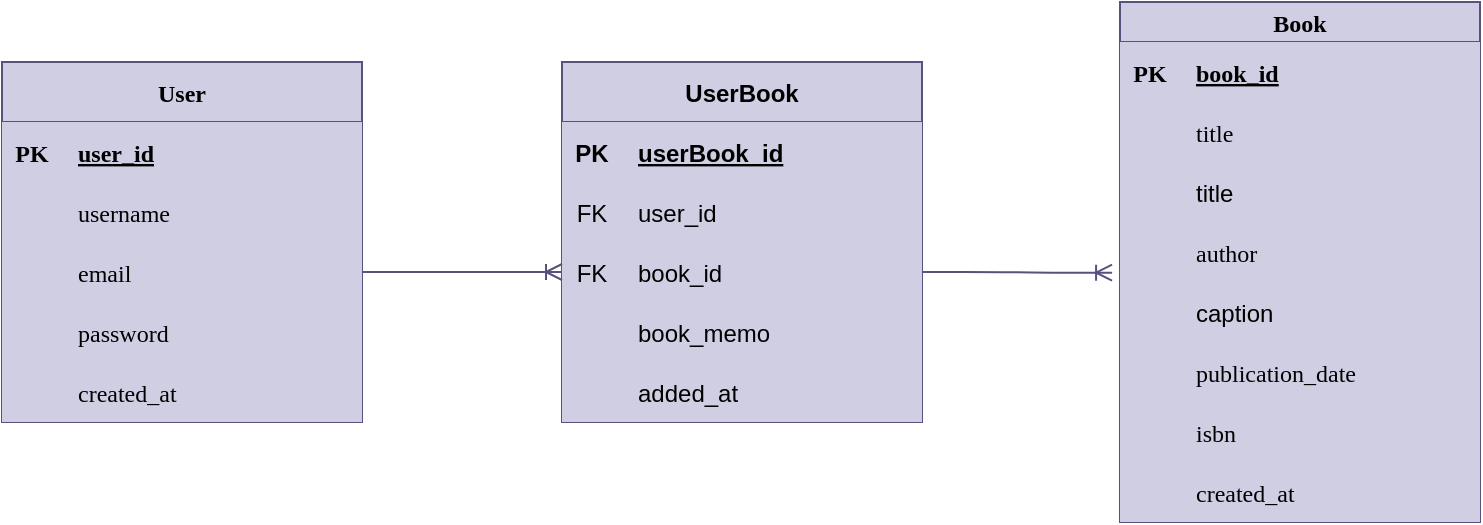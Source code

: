 <mxfile>
    <diagram id="ec3ksPPCGPsYst_Rojbd" name="ページ1">
        <mxGraphModel dx="1652" dy="320" grid="1" gridSize="10" guides="1" tooltips="1" connect="1" arrows="1" fold="1" page="1" pageScale="1" pageWidth="827" pageHeight="1169" math="0" shadow="0">
            <root>
                <mxCell id="0"/>
                <mxCell id="1" parent="0"/>
                <mxCell id="130" value="User" style="shape=table;startSize=30;container=1;collapsible=1;childLayout=tableLayout;fixedRows=1;rowLines=0;fontStyle=1;align=center;resizeLast=1;fontFamily=Verdana;fillColor=#d0cee2;strokeColor=#56517e;fontColor=#000000;" parent="1" vertex="1">
                    <mxGeometry x="-170" y="200" width="180" height="180" as="geometry"/>
                </mxCell>
                <mxCell id="131" value="" style="shape=tableRow;horizontal=0;startSize=0;swimlaneHead=0;swimlaneBody=0;fillColor=#d0cee2;collapsible=0;dropTarget=0;points=[[0,0.5],[1,0.5]];portConstraint=eastwest;top=0;left=0;right=0;bottom=1;fontFamily=Verdana;strokeColor=#56517e;fontColor=#000000;" parent="130" vertex="1">
                    <mxGeometry y="30" width="180" height="30" as="geometry"/>
                </mxCell>
                <mxCell id="132" value="PK" style="shape=partialRectangle;connectable=0;fillColor=#d0cee2;top=0;left=0;bottom=0;right=0;fontStyle=1;overflow=hidden;fontFamily=Verdana;strokeColor=#56517e;fontColor=#000000;" parent="131" vertex="1">
                    <mxGeometry width="30" height="30" as="geometry">
                        <mxRectangle width="30" height="30" as="alternateBounds"/>
                    </mxGeometry>
                </mxCell>
                <mxCell id="133" value="user_id" style="shape=partialRectangle;connectable=0;fillColor=#d0cee2;top=0;left=0;bottom=0;right=0;align=left;spacingLeft=6;fontStyle=5;overflow=hidden;fontFamily=Verdana;strokeColor=#56517e;fontColor=#000000;" parent="131" vertex="1">
                    <mxGeometry x="30" width="150" height="30" as="geometry">
                        <mxRectangle width="150" height="30" as="alternateBounds"/>
                    </mxGeometry>
                </mxCell>
                <mxCell id="134" value="" style="shape=tableRow;horizontal=0;startSize=0;swimlaneHead=0;swimlaneBody=0;fillColor=#d0cee2;collapsible=0;dropTarget=0;points=[[0,0.5],[1,0.5]];portConstraint=eastwest;top=0;left=0;right=0;bottom=0;fontFamily=Verdana;strokeColor=#56517e;fontColor=#000000;" parent="130" vertex="1">
                    <mxGeometry y="60" width="180" height="30" as="geometry"/>
                </mxCell>
                <mxCell id="135" value="" style="shape=partialRectangle;connectable=0;fillColor=#d0cee2;top=0;left=0;bottom=0;right=0;editable=1;overflow=hidden;fontFamily=Verdana;strokeColor=#56517e;fontColor=#000000;" parent="134" vertex="1">
                    <mxGeometry width="30" height="30" as="geometry">
                        <mxRectangle width="30" height="30" as="alternateBounds"/>
                    </mxGeometry>
                </mxCell>
                <mxCell id="136" value="username" style="shape=partialRectangle;connectable=0;fillColor=#d0cee2;top=0;left=0;bottom=0;right=0;align=left;spacingLeft=6;overflow=hidden;fontFamily=Verdana;strokeColor=#56517e;fontColor=#000000;" parent="134" vertex="1">
                    <mxGeometry x="30" width="150" height="30" as="geometry">
                        <mxRectangle width="150" height="30" as="alternateBounds"/>
                    </mxGeometry>
                </mxCell>
                <mxCell id="137" value="" style="shape=tableRow;horizontal=0;startSize=0;swimlaneHead=0;swimlaneBody=0;fillColor=#d0cee2;collapsible=0;dropTarget=0;points=[[0,0.5],[1,0.5]];portConstraint=eastwest;top=0;left=0;right=0;bottom=0;fontFamily=Verdana;strokeColor=#56517e;fontColor=#000000;" parent="130" vertex="1">
                    <mxGeometry y="90" width="180" height="30" as="geometry"/>
                </mxCell>
                <mxCell id="138" value="" style="shape=partialRectangle;connectable=0;fillColor=#d0cee2;top=0;left=0;bottom=0;right=0;editable=1;overflow=hidden;fontFamily=Verdana;strokeColor=#56517e;fontColor=#000000;" parent="137" vertex="1">
                    <mxGeometry width="30" height="30" as="geometry">
                        <mxRectangle width="30" height="30" as="alternateBounds"/>
                    </mxGeometry>
                </mxCell>
                <mxCell id="139" value="email" style="shape=partialRectangle;connectable=0;fillColor=#d0cee2;top=0;left=0;bottom=0;right=0;align=left;spacingLeft=6;overflow=hidden;fontFamily=Verdana;strokeColor=#56517e;fontColor=#000000;" parent="137" vertex="1">
                    <mxGeometry x="30" width="150" height="30" as="geometry">
                        <mxRectangle width="150" height="30" as="alternateBounds"/>
                    </mxGeometry>
                </mxCell>
                <mxCell id="140" value="" style="shape=tableRow;horizontal=0;startSize=0;swimlaneHead=0;swimlaneBody=0;fillColor=#d0cee2;collapsible=0;dropTarget=0;points=[[0,0.5],[1,0.5]];portConstraint=eastwest;top=0;left=0;right=0;bottom=0;fontFamily=Verdana;strokeColor=#56517e;fontColor=#000000;" parent="130" vertex="1">
                    <mxGeometry y="120" width="180" height="30" as="geometry"/>
                </mxCell>
                <mxCell id="141" value="" style="shape=partialRectangle;connectable=0;fillColor=#d0cee2;top=0;left=0;bottom=0;right=0;editable=1;overflow=hidden;fontFamily=Verdana;strokeColor=#56517e;fontColor=#000000;" parent="140" vertex="1">
                    <mxGeometry width="30" height="30" as="geometry">
                        <mxRectangle width="30" height="30" as="alternateBounds"/>
                    </mxGeometry>
                </mxCell>
                <mxCell id="142" value="password" style="shape=partialRectangle;connectable=0;fillColor=#d0cee2;top=0;left=0;bottom=0;right=0;align=left;spacingLeft=6;overflow=hidden;fontFamily=Verdana;strokeColor=#56517e;fontColor=#000000;" parent="140" vertex="1">
                    <mxGeometry x="30" width="150" height="30" as="geometry">
                        <mxRectangle width="150" height="30" as="alternateBounds"/>
                    </mxGeometry>
                </mxCell>
                <mxCell id="144" value="" style="shape=tableRow;horizontal=0;startSize=0;swimlaneHead=0;swimlaneBody=0;fillColor=#d0cee2;collapsible=0;dropTarget=0;points=[[0,0.5],[1,0.5]];portConstraint=eastwest;top=0;left=0;right=0;bottom=0;fontFamily=Verdana;strokeColor=#56517e;fontColor=#000000;" parent="130" vertex="1">
                    <mxGeometry y="150" width="180" height="30" as="geometry"/>
                </mxCell>
                <mxCell id="145" value="" style="shape=partialRectangle;connectable=0;fillColor=#d0cee2;top=0;left=0;bottom=0;right=0;editable=1;overflow=hidden;fontFamily=Verdana;strokeColor=#56517e;fontColor=#000000;" parent="144" vertex="1">
                    <mxGeometry width="30" height="30" as="geometry">
                        <mxRectangle width="30" height="30" as="alternateBounds"/>
                    </mxGeometry>
                </mxCell>
                <mxCell id="146" value="created_at" style="shape=partialRectangle;connectable=0;fillColor=#d0cee2;top=0;left=0;bottom=0;right=0;align=left;spacingLeft=6;overflow=hidden;fontFamily=Verdana;strokeColor=#56517e;fontColor=#000000;" parent="144" vertex="1">
                    <mxGeometry x="30" width="150" height="30" as="geometry">
                        <mxRectangle width="150" height="30" as="alternateBounds"/>
                    </mxGeometry>
                </mxCell>
                <mxCell id="147" value="Book" style="shape=table;startSize=20;container=1;collapsible=1;childLayout=tableLayout;fixedRows=1;rowLines=0;fontStyle=1;align=center;resizeLast=1;fontFamily=Verdana;fillStyle=auto;swimlaneFillColor=default;fillColor=#d0cee2;strokeColor=#56517e;fontColor=#000000;" parent="1" vertex="1">
                    <mxGeometry x="389" y="170" width="180" height="260" as="geometry"/>
                </mxCell>
                <mxCell id="148" value="" style="shape=tableRow;horizontal=0;startSize=0;swimlaneHead=0;swimlaneBody=0;fillColor=#d0cee2;collapsible=0;dropTarget=0;points=[[0,0.5],[1,0.5]];portConstraint=eastwest;top=0;left=0;right=0;bottom=1;fontFamily=Verdana;strokeColor=#56517e;fontColor=#000000;" parent="147" vertex="1">
                    <mxGeometry y="20" width="180" height="30" as="geometry"/>
                </mxCell>
                <mxCell id="149" value="PK" style="shape=partialRectangle;connectable=0;fillColor=#d0cee2;top=0;left=0;bottom=0;right=0;fontStyle=1;overflow=hidden;fontFamily=Verdana;strokeColor=#56517e;fontColor=#000000;" parent="148" vertex="1">
                    <mxGeometry width="30" height="30" as="geometry">
                        <mxRectangle width="30" height="30" as="alternateBounds"/>
                    </mxGeometry>
                </mxCell>
                <mxCell id="150" value="book_id" style="shape=partialRectangle;connectable=0;fillColor=#d0cee2;top=0;left=0;bottom=0;right=0;align=left;spacingLeft=6;fontStyle=5;overflow=hidden;fontFamily=Verdana;strokeColor=#56517e;fontColor=#000000;" parent="148" vertex="1">
                    <mxGeometry x="30" width="150" height="30" as="geometry">
                        <mxRectangle width="150" height="30" as="alternateBounds"/>
                    </mxGeometry>
                </mxCell>
                <mxCell id="151" value="" style="shape=tableRow;horizontal=0;startSize=0;swimlaneHead=0;swimlaneBody=0;fillColor=#d0cee2;collapsible=0;dropTarget=0;points=[[0,0.5],[1,0.5]];portConstraint=eastwest;top=0;left=0;right=0;bottom=0;fontFamily=Verdana;strokeColor=#56517e;fontColor=#000000;" parent="147" vertex="1">
                    <mxGeometry y="50" width="180" height="30" as="geometry"/>
                </mxCell>
                <mxCell id="152" value="" style="shape=partialRectangle;connectable=0;fillColor=#d0cee2;top=0;left=0;bottom=0;right=0;editable=1;overflow=hidden;fontFamily=Verdana;strokeColor=#56517e;fontColor=#000000;" parent="151" vertex="1">
                    <mxGeometry width="30" height="30" as="geometry">
                        <mxRectangle width="30" height="30" as="alternateBounds"/>
                    </mxGeometry>
                </mxCell>
                <mxCell id="153" value="title" style="shape=partialRectangle;connectable=0;fillColor=#d0cee2;top=0;left=0;bottom=0;right=0;align=left;spacingLeft=6;overflow=hidden;fontFamily=Verdana;strokeColor=#56517e;fontColor=#000000;" parent="151" vertex="1">
                    <mxGeometry x="30" width="150" height="30" as="geometry">
                        <mxRectangle width="150" height="30" as="alternateBounds"/>
                    </mxGeometry>
                </mxCell>
                <mxCell id="175" value="" style="shape=tableRow;horizontal=0;startSize=0;swimlaneHead=0;swimlaneBody=0;fillColor=#d0cee2;collapsible=0;dropTarget=0;points=[[0,0.5],[1,0.5]];portConstraint=eastwest;top=0;left=0;right=0;bottom=0;strokeColor=#56517e;fontColor=#000000;" parent="147" vertex="1">
                    <mxGeometry y="80" width="180" height="30" as="geometry"/>
                </mxCell>
                <mxCell id="176" value="" style="shape=partialRectangle;connectable=0;fillColor=#d0cee2;top=0;left=0;bottom=0;right=0;editable=1;overflow=hidden;strokeColor=#56517e;fontColor=#000000;" parent="175" vertex="1">
                    <mxGeometry width="30" height="30" as="geometry">
                        <mxRectangle width="30" height="30" as="alternateBounds"/>
                    </mxGeometry>
                </mxCell>
                <mxCell id="177" value="title" style="shape=partialRectangle;connectable=0;fillColor=#d0cee2;top=0;left=0;bottom=0;right=0;align=left;spacingLeft=6;overflow=hidden;strokeColor=#56517e;fontColor=#000000;" parent="175" vertex="1">
                    <mxGeometry x="30" width="150" height="30" as="geometry">
                        <mxRectangle width="150" height="30" as="alternateBounds"/>
                    </mxGeometry>
                </mxCell>
                <mxCell id="154" value="" style="shape=tableRow;horizontal=0;startSize=0;swimlaneHead=0;swimlaneBody=0;fillColor=#d0cee2;collapsible=0;dropTarget=0;points=[[0,0.5],[1,0.5]];portConstraint=eastwest;top=0;left=0;right=0;bottom=0;fontFamily=Verdana;strokeColor=#56517e;fontColor=#000000;" parent="147" vertex="1">
                    <mxGeometry y="110" width="180" height="30" as="geometry"/>
                </mxCell>
                <mxCell id="155" value="" style="shape=partialRectangle;connectable=0;fillColor=#d0cee2;top=0;left=0;bottom=0;right=0;editable=1;overflow=hidden;fontFamily=Verdana;strokeColor=#56517e;fontColor=#000000;" parent="154" vertex="1">
                    <mxGeometry width="30" height="30" as="geometry">
                        <mxRectangle width="30" height="30" as="alternateBounds"/>
                    </mxGeometry>
                </mxCell>
                <mxCell id="156" value="author" style="shape=partialRectangle;connectable=0;fillColor=#d0cee2;top=0;left=0;bottom=0;right=0;align=left;spacingLeft=6;overflow=hidden;fontFamily=Verdana;strokeColor=#56517e;fontColor=#000000;" parent="154" vertex="1">
                    <mxGeometry x="30" width="150" height="30" as="geometry">
                        <mxRectangle width="150" height="30" as="alternateBounds"/>
                    </mxGeometry>
                </mxCell>
                <mxCell id="178" value="" style="shape=tableRow;horizontal=0;startSize=0;swimlaneHead=0;swimlaneBody=0;fillColor=#d0cee2;collapsible=0;dropTarget=0;points=[[0,0.5],[1,0.5]];portConstraint=eastwest;top=0;left=0;right=0;bottom=0;strokeColor=#56517e;fontColor=#000000;" parent="147" vertex="1">
                    <mxGeometry y="140" width="180" height="30" as="geometry"/>
                </mxCell>
                <mxCell id="179" value="" style="shape=partialRectangle;connectable=0;fillColor=#d0cee2;top=0;left=0;bottom=0;right=0;editable=1;overflow=hidden;strokeColor=#56517e;fontColor=#000000;" parent="178" vertex="1">
                    <mxGeometry width="30" height="30" as="geometry">
                        <mxRectangle width="30" height="30" as="alternateBounds"/>
                    </mxGeometry>
                </mxCell>
                <mxCell id="180" value="caption" style="shape=partialRectangle;connectable=0;fillColor=#d0cee2;top=0;left=0;bottom=0;right=0;align=left;spacingLeft=6;overflow=hidden;strokeColor=#56517e;fontColor=#000000;" parent="178" vertex="1">
                    <mxGeometry x="30" width="150" height="30" as="geometry">
                        <mxRectangle width="150" height="30" as="alternateBounds"/>
                    </mxGeometry>
                </mxCell>
                <mxCell id="157" value="" style="shape=tableRow;horizontal=0;startSize=0;swimlaneHead=0;swimlaneBody=0;fillColor=#d0cee2;collapsible=0;dropTarget=0;points=[[0,0.5],[1,0.5]];portConstraint=eastwest;top=0;left=0;right=0;bottom=0;fontFamily=Verdana;strokeColor=#56517e;fontColor=#000000;" parent="147" vertex="1">
                    <mxGeometry y="170" width="180" height="30" as="geometry"/>
                </mxCell>
                <mxCell id="158" value="" style="shape=partialRectangle;connectable=0;fillColor=#d0cee2;top=0;left=0;bottom=0;right=0;editable=1;overflow=hidden;fontFamily=Verdana;strokeColor=#56517e;fontColor=#000000;" parent="157" vertex="1">
                    <mxGeometry width="30" height="30" as="geometry">
                        <mxRectangle width="30" height="30" as="alternateBounds"/>
                    </mxGeometry>
                </mxCell>
                <mxCell id="159" value="publication_date" style="shape=partialRectangle;connectable=0;fillColor=#d0cee2;top=0;left=0;bottom=0;right=0;align=left;spacingLeft=6;overflow=hidden;fontFamily=Verdana;strokeColor=#56517e;fontColor=#000000;" parent="157" vertex="1">
                    <mxGeometry x="30" width="150" height="30" as="geometry">
                        <mxRectangle width="150" height="30" as="alternateBounds"/>
                    </mxGeometry>
                </mxCell>
                <mxCell id="172" value="" style="shape=tableRow;horizontal=0;startSize=0;swimlaneHead=0;swimlaneBody=0;fillColor=#d0cee2;collapsible=0;dropTarget=0;points=[[0,0.5],[1,0.5]];portConstraint=eastwest;top=0;left=0;right=0;bottom=0;fontFamily=Verdana;strokeColor=#56517e;fontColor=#000000;" parent="147" vertex="1">
                    <mxGeometry y="200" width="180" height="30" as="geometry"/>
                </mxCell>
                <mxCell id="173" value="" style="shape=partialRectangle;connectable=0;fillColor=#d0cee2;top=0;left=0;bottom=0;right=0;editable=1;overflow=hidden;fontFamily=Verdana;strokeColor=#56517e;fontColor=#000000;" parent="172" vertex="1">
                    <mxGeometry width="30" height="30" as="geometry">
                        <mxRectangle width="30" height="30" as="alternateBounds"/>
                    </mxGeometry>
                </mxCell>
                <mxCell id="174" value="isbn" style="shape=partialRectangle;connectable=0;fillColor=#d0cee2;top=0;left=0;bottom=0;right=0;align=left;spacingLeft=6;overflow=hidden;fontFamily=Verdana;strokeColor=#56517e;fontColor=#000000;" parent="172" vertex="1">
                    <mxGeometry x="30" width="150" height="30" as="geometry">
                        <mxRectangle width="150" height="30" as="alternateBounds"/>
                    </mxGeometry>
                </mxCell>
                <mxCell id="166" value="" style="shape=tableRow;horizontal=0;startSize=0;swimlaneHead=0;swimlaneBody=0;fillColor=#d0cee2;collapsible=0;dropTarget=0;points=[[0,0.5],[1,0.5]];portConstraint=eastwest;top=0;left=0;right=0;bottom=0;fontFamily=Verdana;strokeColor=#56517e;fontColor=#000000;" parent="147" vertex="1">
                    <mxGeometry y="230" width="180" height="30" as="geometry"/>
                </mxCell>
                <mxCell id="167" value="" style="shape=partialRectangle;connectable=0;fillColor=#d0cee2;top=0;left=0;bottom=0;right=0;editable=1;overflow=hidden;fontFamily=Verdana;strokeColor=#56517e;fontColor=#000000;" parent="166" vertex="1">
                    <mxGeometry width="30" height="30" as="geometry">
                        <mxRectangle width="30" height="30" as="alternateBounds"/>
                    </mxGeometry>
                </mxCell>
                <mxCell id="168" value="created_at" style="shape=partialRectangle;connectable=0;fillColor=#d0cee2;top=0;left=0;bottom=0;right=0;align=left;spacingLeft=6;overflow=hidden;fontFamily=Verdana;strokeColor=#56517e;fontColor=#000000;" parent="166" vertex="1">
                    <mxGeometry x="30" width="150" height="30" as="geometry">
                        <mxRectangle width="150" height="30" as="alternateBounds"/>
                    </mxGeometry>
                </mxCell>
                <mxCell id="215" value="UserBook" style="shape=table;startSize=30;container=1;collapsible=1;childLayout=tableLayout;fixedRows=1;rowLines=0;fontStyle=1;align=center;resizeLast=1;fillColor=#d0cee2;fillStyle=auto;strokeColor=#56517e;fontColor=#000000;" parent="1" vertex="1">
                    <mxGeometry x="110" y="200" width="180" height="180" as="geometry"/>
                </mxCell>
                <mxCell id="216" value="" style="shape=tableRow;horizontal=0;startSize=0;swimlaneHead=0;swimlaneBody=0;fillColor=#d0cee2;collapsible=0;dropTarget=0;points=[[0,0.5],[1,0.5]];portConstraint=eastwest;top=0;left=0;right=0;bottom=1;strokeColor=#56517e;fontColor=#000000;" parent="215" vertex="1">
                    <mxGeometry y="30" width="180" height="30" as="geometry"/>
                </mxCell>
                <mxCell id="217" value="PK" style="shape=partialRectangle;connectable=0;fillColor=#d0cee2;top=0;left=0;bottom=0;right=0;fontStyle=1;overflow=hidden;strokeColor=#56517e;fontColor=#000000;" parent="216" vertex="1">
                    <mxGeometry width="30" height="30" as="geometry">
                        <mxRectangle width="30" height="30" as="alternateBounds"/>
                    </mxGeometry>
                </mxCell>
                <mxCell id="218" value="userBook_id" style="shape=partialRectangle;connectable=0;fillColor=#d0cee2;top=0;left=0;bottom=0;right=0;align=left;spacingLeft=6;fontStyle=5;overflow=hidden;strokeColor=#56517e;fontColor=#000000;" parent="216" vertex="1">
                    <mxGeometry x="30" width="150" height="30" as="geometry">
                        <mxRectangle width="150" height="30" as="alternateBounds"/>
                    </mxGeometry>
                </mxCell>
                <mxCell id="228" value="" style="shape=tableRow;horizontal=0;startSize=0;swimlaneHead=0;swimlaneBody=0;fillColor=#d0cee2;collapsible=0;dropTarget=0;points=[[0,0.5],[1,0.5]];portConstraint=eastwest;top=0;left=0;right=0;bottom=0;strokeColor=#56517e;fontColor=#000000;" parent="215" vertex="1">
                    <mxGeometry y="60" width="180" height="30" as="geometry"/>
                </mxCell>
                <mxCell id="229" value="FK" style="shape=partialRectangle;connectable=0;fillColor=#d0cee2;top=0;left=0;bottom=0;right=0;fontStyle=0;overflow=hidden;strokeColor=#56517e;fontColor=#000000;" parent="228" vertex="1">
                    <mxGeometry width="30" height="30" as="geometry">
                        <mxRectangle width="30" height="30" as="alternateBounds"/>
                    </mxGeometry>
                </mxCell>
                <mxCell id="230" value="user_id" style="shape=partialRectangle;connectable=0;fillColor=#d0cee2;top=0;left=0;bottom=0;right=0;align=left;spacingLeft=6;fontStyle=0;overflow=hidden;strokeColor=#56517e;fontColor=#000000;" parent="228" vertex="1">
                    <mxGeometry x="30" width="150" height="30" as="geometry">
                        <mxRectangle width="150" height="30" as="alternateBounds"/>
                    </mxGeometry>
                </mxCell>
                <mxCell id="231" value="" style="shape=tableRow;horizontal=0;startSize=0;swimlaneHead=0;swimlaneBody=0;fillColor=#d0cee2;collapsible=0;dropTarget=0;points=[[0,0.5],[1,0.5]];portConstraint=eastwest;top=0;left=0;right=0;bottom=0;strokeColor=#56517e;fontColor=#000000;" parent="215" vertex="1">
                    <mxGeometry y="90" width="180" height="30" as="geometry"/>
                </mxCell>
                <mxCell id="232" value="FK" style="shape=partialRectangle;connectable=0;fillColor=#d0cee2;top=0;left=0;bottom=0;right=0;fontStyle=0;overflow=hidden;strokeColor=#56517e;fontColor=#000000;" parent="231" vertex="1">
                    <mxGeometry width="30" height="30" as="geometry">
                        <mxRectangle width="30" height="30" as="alternateBounds"/>
                    </mxGeometry>
                </mxCell>
                <mxCell id="233" value="book_id" style="shape=partialRectangle;connectable=0;fillColor=#d0cee2;top=0;left=0;bottom=0;right=0;align=left;spacingLeft=6;fontStyle=0;overflow=hidden;strokeColor=#56517e;fontColor=#000000;" parent="231" vertex="1">
                    <mxGeometry x="30" width="150" height="30" as="geometry">
                        <mxRectangle width="150" height="30" as="alternateBounds"/>
                    </mxGeometry>
                </mxCell>
                <mxCell id="235" value="" style="shape=tableRow;horizontal=0;startSize=0;swimlaneHead=0;swimlaneBody=0;fillColor=#d0cee2;collapsible=0;dropTarget=0;points=[[0,0.5],[1,0.5]];portConstraint=eastwest;top=0;left=0;right=0;bottom=0;strokeColor=#56517e;fontColor=#000000;" parent="215" vertex="1">
                    <mxGeometry y="120" width="180" height="30" as="geometry"/>
                </mxCell>
                <mxCell id="236" value="" style="shape=partialRectangle;connectable=0;fillColor=#d0cee2;top=0;left=0;bottom=0;right=0;editable=1;overflow=hidden;strokeColor=#56517e;fontColor=#000000;" parent="235" vertex="1">
                    <mxGeometry width="30" height="30" as="geometry">
                        <mxRectangle width="30" height="30" as="alternateBounds"/>
                    </mxGeometry>
                </mxCell>
                <mxCell id="237" value="book_memo" style="shape=partialRectangle;connectable=0;fillColor=#d0cee2;top=0;left=0;bottom=0;right=0;align=left;spacingLeft=6;overflow=hidden;strokeColor=#56517e;fontColor=#000000;" parent="235" vertex="1">
                    <mxGeometry x="30" width="150" height="30" as="geometry">
                        <mxRectangle width="150" height="30" as="alternateBounds"/>
                    </mxGeometry>
                </mxCell>
                <mxCell id="219" value="" style="shape=tableRow;horizontal=0;startSize=0;swimlaneHead=0;swimlaneBody=0;fillColor=#d0cee2;collapsible=0;dropTarget=0;points=[[0,0.5],[1,0.5]];portConstraint=eastwest;top=0;left=0;right=0;bottom=0;strokeColor=#56517e;fontColor=#000000;" parent="215" vertex="1">
                    <mxGeometry y="150" width="180" height="30" as="geometry"/>
                </mxCell>
                <mxCell id="220" value="" style="shape=partialRectangle;connectable=0;fillColor=#d0cee2;top=0;left=0;bottom=0;right=0;editable=1;overflow=hidden;strokeColor=#56517e;fontColor=#000000;" parent="219" vertex="1">
                    <mxGeometry width="30" height="30" as="geometry">
                        <mxRectangle width="30" height="30" as="alternateBounds"/>
                    </mxGeometry>
                </mxCell>
                <mxCell id="221" value="added_at" style="shape=partialRectangle;connectable=0;fillColor=#d0cee2;top=0;left=0;bottom=0;right=0;align=left;spacingLeft=6;overflow=hidden;strokeColor=#56517e;fontColor=#000000;" parent="219" vertex="1">
                    <mxGeometry x="30" width="150" height="30" as="geometry">
                        <mxRectangle width="150" height="30" as="alternateBounds"/>
                    </mxGeometry>
                </mxCell>
                <mxCell id="241" value="" style="edgeStyle=entityRelationEdgeStyle;fontSize=12;html=1;endArrow=ERoneToMany;exitX=1;exitY=0.5;exitDx=0;exitDy=0;entryX=0;entryY=0.5;entryDx=0;entryDy=0;fillColor=#d0cee2;fontColor=#000000;strokeColor=#56517e;" parent="1" source="137" target="231" edge="1">
                    <mxGeometry width="100" height="100" relative="1" as="geometry">
                        <mxPoint x="10" y="500" as="sourcePoint"/>
                        <mxPoint x="110" y="400" as="targetPoint"/>
                    </mxGeometry>
                </mxCell>
                <mxCell id="242" value="" style="edgeStyle=entityRelationEdgeStyle;fontSize=12;html=1;endArrow=ERoneToMany;exitX=1;exitY=0.5;exitDx=0;exitDy=0;entryX=-0.022;entryY=-0.156;entryDx=0;entryDy=0;entryPerimeter=0;fillColor=#d0cee2;fontColor=#000000;strokeColor=#56517e;" parent="1" source="231" target="178" edge="1">
                    <mxGeometry width="100" height="100" relative="1" as="geometry">
                        <mxPoint x="110" y="490" as="sourcePoint"/>
                        <mxPoint x="210" y="390" as="targetPoint"/>
                    </mxGeometry>
                </mxCell>
            </root>
        </mxGraphModel>
    </diagram>
</mxfile>